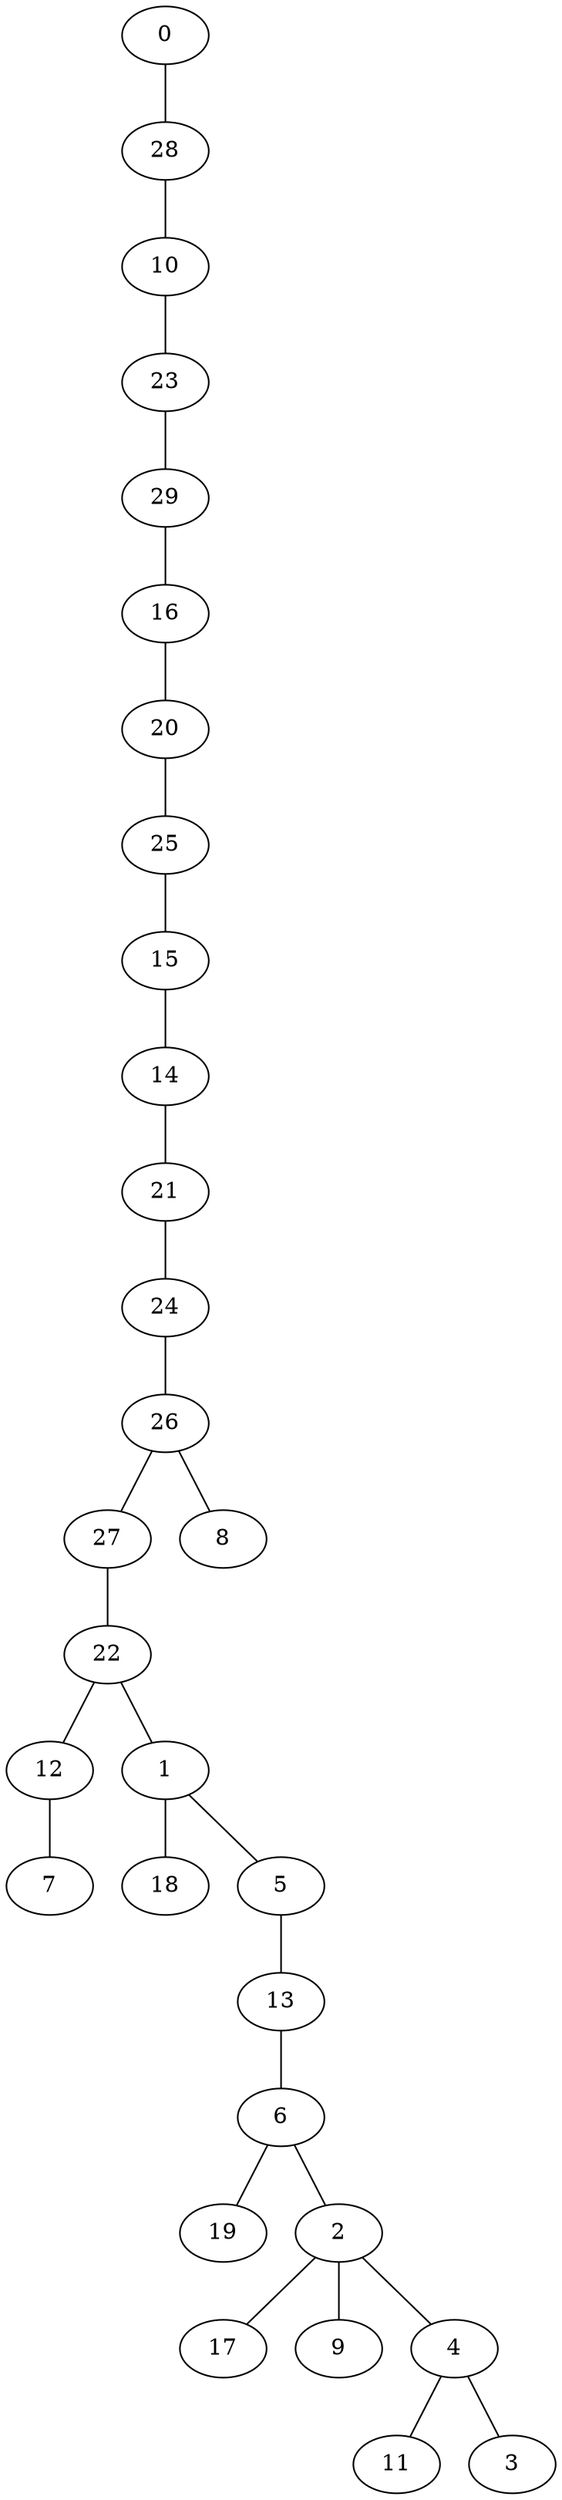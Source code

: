graph DFS_I_grafoGilbert_30_10  {
0;
28;
10;
23;
29;
16;
20;
25;
15;
14;
21;
24;
26;
27;
22;
12;
7;
1;
18;
5;
13;
6;
19;
2;
17;
9;
4;
11;
3;
8;
0 -- 28;
28 -- 10;
10 -- 23;
23 -- 29;
29 -- 16;
16 -- 20;
20 -- 25;
25 -- 15;
15 -- 14;
14 -- 21;
21 -- 24;
24 -- 26;
26 -- 27;
27 -- 22;
22 -- 12;
12 -- 7;
22 -- 1;
1 -- 18;
1 -- 5;
5 -- 13;
13 -- 6;
6 -- 19;
6 -- 2;
2 -- 17;
2 -- 9;
2 -- 4;
4 -- 11;
4 -- 3;
26 -- 8;
}
